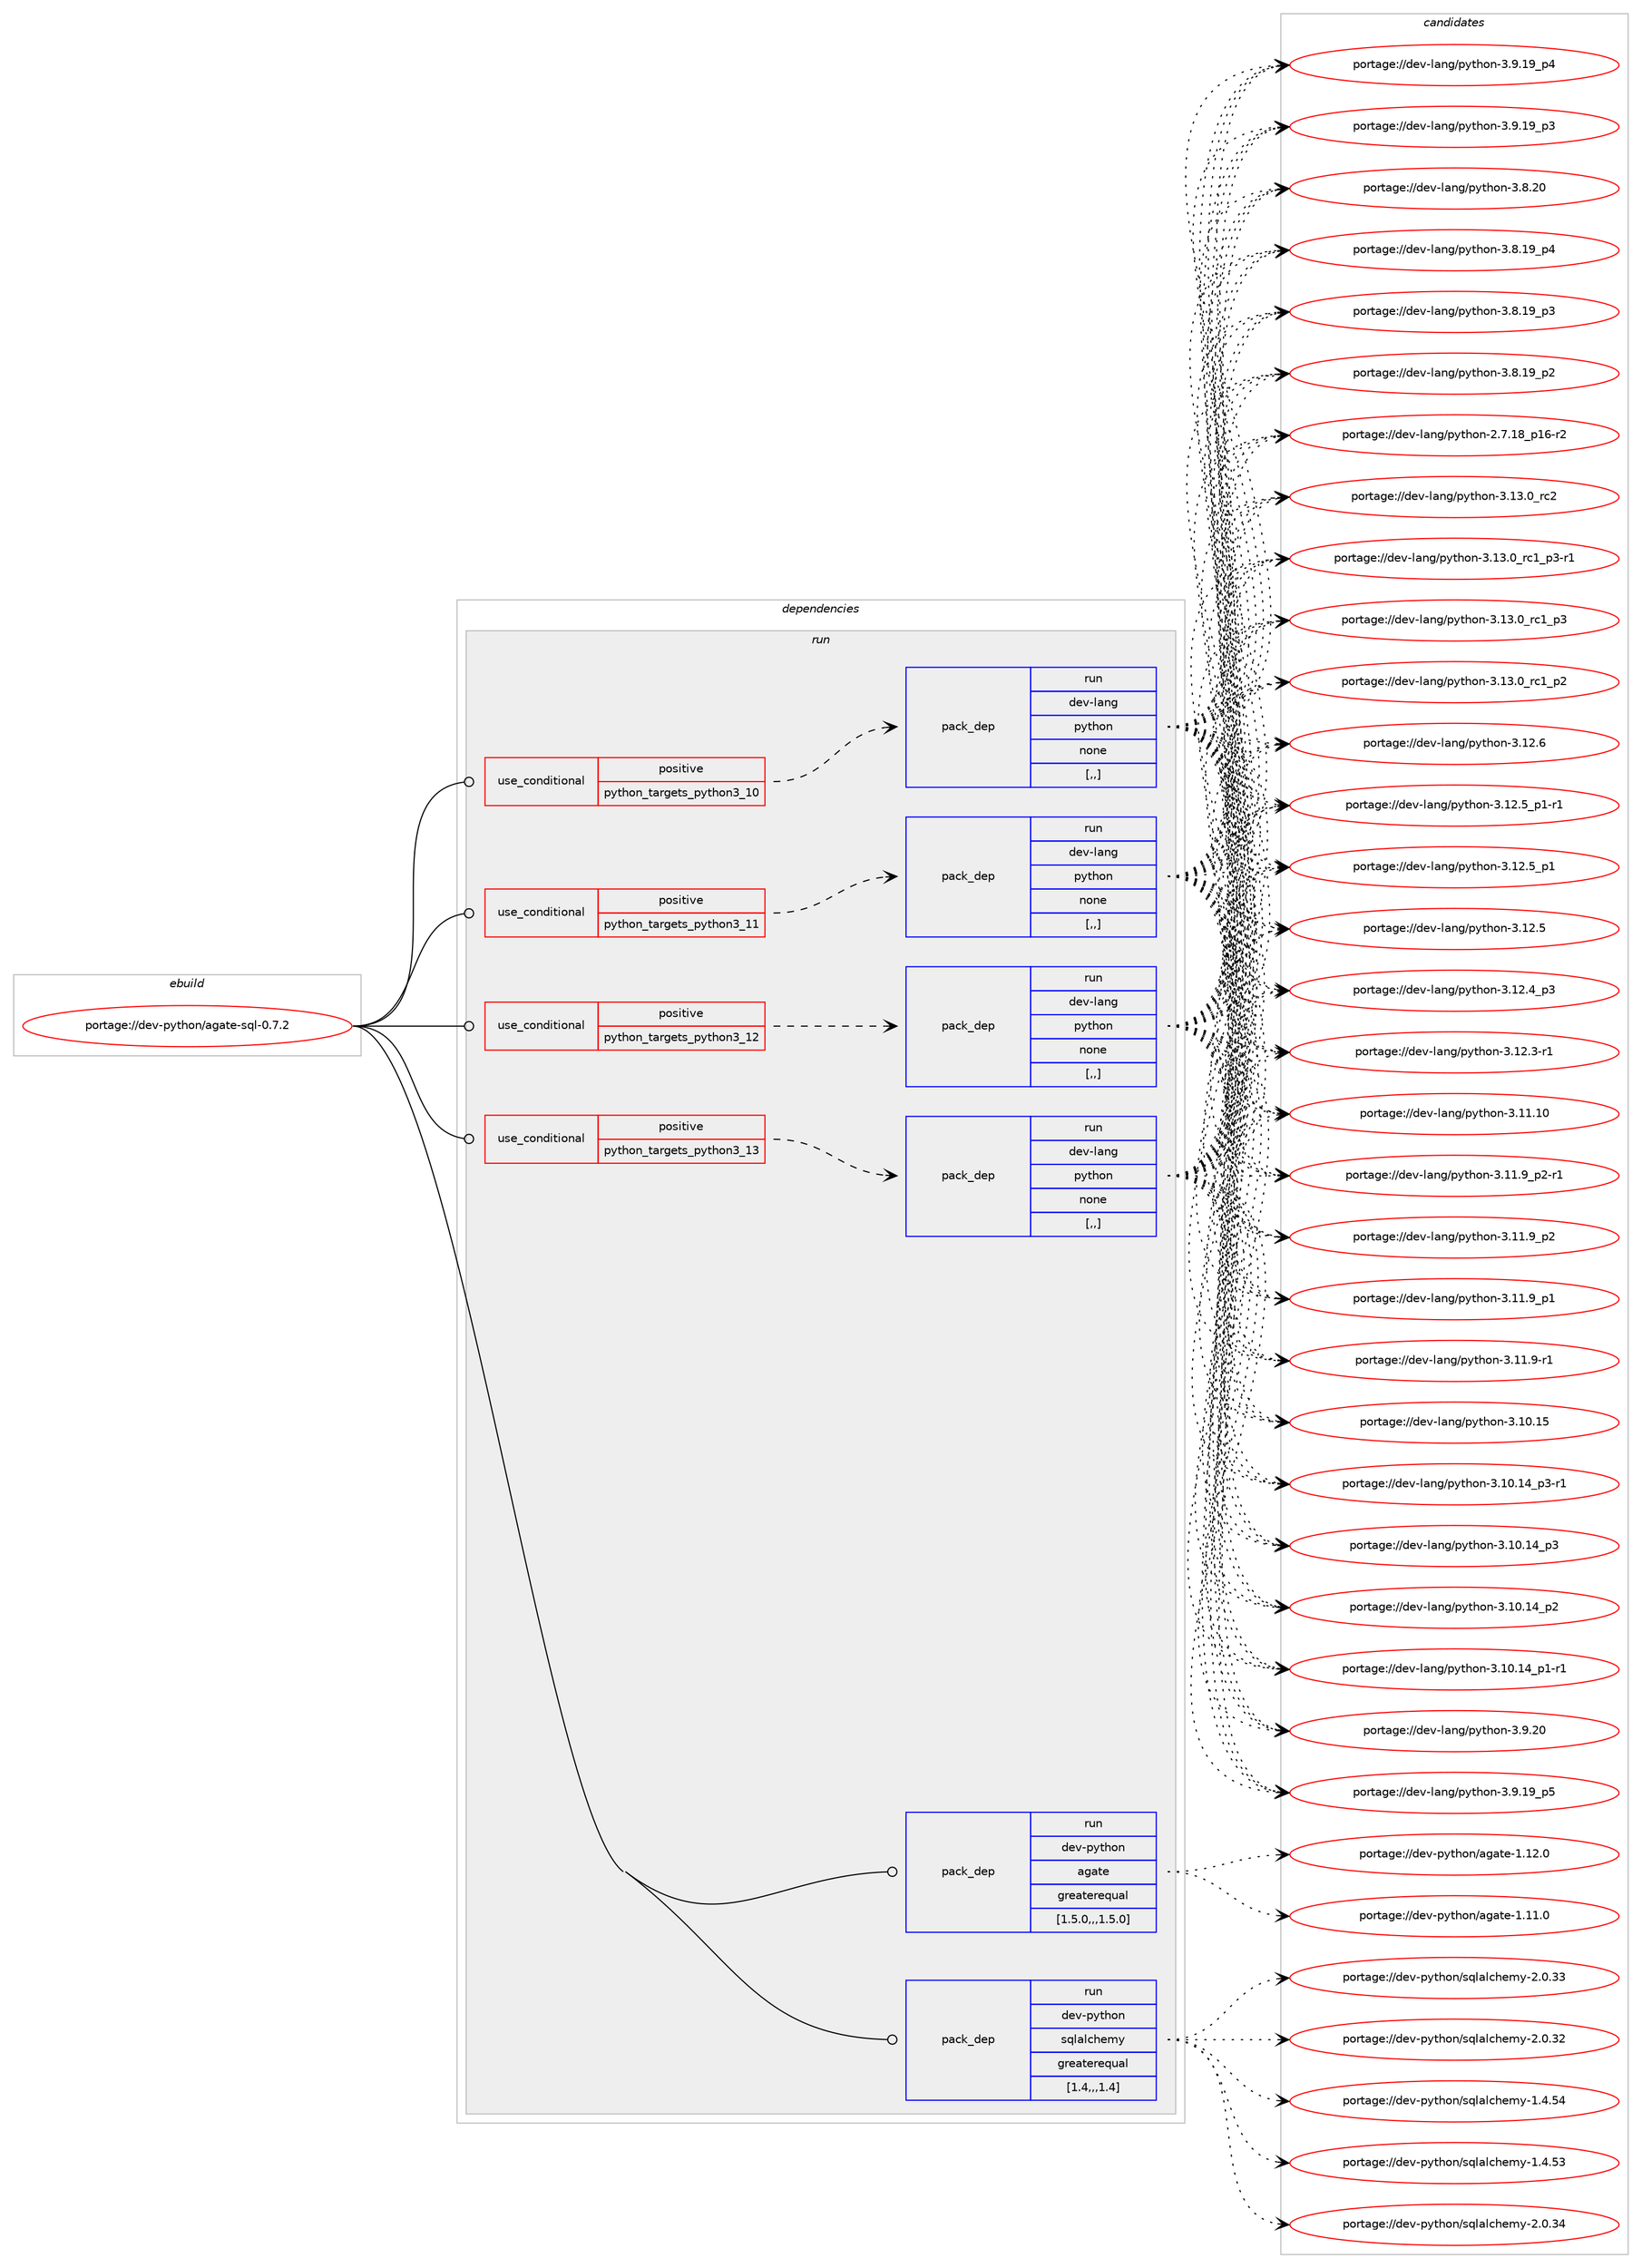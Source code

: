 digraph prolog {

# *************
# Graph options
# *************

newrank=true;
concentrate=true;
compound=true;
graph [rankdir=LR,fontname=Helvetica,fontsize=10,ranksep=1.5];#, ranksep=2.5, nodesep=0.2];
edge  [arrowhead=vee];
node  [fontname=Helvetica,fontsize=10];

# **********
# The ebuild
# **********

subgraph cluster_leftcol {
color=gray;
label=<<i>ebuild</i>>;
id [label="portage://dev-python/agate-sql-0.7.2", color=red, width=4, href="../dev-python/agate-sql-0.7.2.svg"];
}

# ****************
# The dependencies
# ****************

subgraph cluster_midcol {
color=gray;
label=<<i>dependencies</i>>;
subgraph cluster_compile {
fillcolor="#eeeeee";
style=filled;
label=<<i>compile</i>>;
}
subgraph cluster_compileandrun {
fillcolor="#eeeeee";
style=filled;
label=<<i>compile and run</i>>;
}
subgraph cluster_run {
fillcolor="#eeeeee";
style=filled;
label=<<i>run</i>>;
subgraph cond160978 {
dependency635708 [label=<<TABLE BORDER="0" CELLBORDER="1" CELLSPACING="0" CELLPADDING="4"><TR><TD ROWSPAN="3" CELLPADDING="10">use_conditional</TD></TR><TR><TD>positive</TD></TR><TR><TD>python_targets_python3_10</TD></TR></TABLE>>, shape=none, color=red];
subgraph pack469916 {
dependency635709 [label=<<TABLE BORDER="0" CELLBORDER="1" CELLSPACING="0" CELLPADDING="4" WIDTH="220"><TR><TD ROWSPAN="6" CELLPADDING="30">pack_dep</TD></TR><TR><TD WIDTH="110">run</TD></TR><TR><TD>dev-lang</TD></TR><TR><TD>python</TD></TR><TR><TD>none</TD></TR><TR><TD>[,,]</TD></TR></TABLE>>, shape=none, color=blue];
}
dependency635708:e -> dependency635709:w [weight=20,style="dashed",arrowhead="vee"];
}
id:e -> dependency635708:w [weight=20,style="solid",arrowhead="odot"];
subgraph cond160979 {
dependency635710 [label=<<TABLE BORDER="0" CELLBORDER="1" CELLSPACING="0" CELLPADDING="4"><TR><TD ROWSPAN="3" CELLPADDING="10">use_conditional</TD></TR><TR><TD>positive</TD></TR><TR><TD>python_targets_python3_11</TD></TR></TABLE>>, shape=none, color=red];
subgraph pack469917 {
dependency635711 [label=<<TABLE BORDER="0" CELLBORDER="1" CELLSPACING="0" CELLPADDING="4" WIDTH="220"><TR><TD ROWSPAN="6" CELLPADDING="30">pack_dep</TD></TR><TR><TD WIDTH="110">run</TD></TR><TR><TD>dev-lang</TD></TR><TR><TD>python</TD></TR><TR><TD>none</TD></TR><TR><TD>[,,]</TD></TR></TABLE>>, shape=none, color=blue];
}
dependency635710:e -> dependency635711:w [weight=20,style="dashed",arrowhead="vee"];
}
id:e -> dependency635710:w [weight=20,style="solid",arrowhead="odot"];
subgraph cond160980 {
dependency635712 [label=<<TABLE BORDER="0" CELLBORDER="1" CELLSPACING="0" CELLPADDING="4"><TR><TD ROWSPAN="3" CELLPADDING="10">use_conditional</TD></TR><TR><TD>positive</TD></TR><TR><TD>python_targets_python3_12</TD></TR></TABLE>>, shape=none, color=red];
subgraph pack469918 {
dependency635713 [label=<<TABLE BORDER="0" CELLBORDER="1" CELLSPACING="0" CELLPADDING="4" WIDTH="220"><TR><TD ROWSPAN="6" CELLPADDING="30">pack_dep</TD></TR><TR><TD WIDTH="110">run</TD></TR><TR><TD>dev-lang</TD></TR><TR><TD>python</TD></TR><TR><TD>none</TD></TR><TR><TD>[,,]</TD></TR></TABLE>>, shape=none, color=blue];
}
dependency635712:e -> dependency635713:w [weight=20,style="dashed",arrowhead="vee"];
}
id:e -> dependency635712:w [weight=20,style="solid",arrowhead="odot"];
subgraph cond160981 {
dependency635714 [label=<<TABLE BORDER="0" CELLBORDER="1" CELLSPACING="0" CELLPADDING="4"><TR><TD ROWSPAN="3" CELLPADDING="10">use_conditional</TD></TR><TR><TD>positive</TD></TR><TR><TD>python_targets_python3_13</TD></TR></TABLE>>, shape=none, color=red];
subgraph pack469919 {
dependency635715 [label=<<TABLE BORDER="0" CELLBORDER="1" CELLSPACING="0" CELLPADDING="4" WIDTH="220"><TR><TD ROWSPAN="6" CELLPADDING="30">pack_dep</TD></TR><TR><TD WIDTH="110">run</TD></TR><TR><TD>dev-lang</TD></TR><TR><TD>python</TD></TR><TR><TD>none</TD></TR><TR><TD>[,,]</TD></TR></TABLE>>, shape=none, color=blue];
}
dependency635714:e -> dependency635715:w [weight=20,style="dashed",arrowhead="vee"];
}
id:e -> dependency635714:w [weight=20,style="solid",arrowhead="odot"];
subgraph pack469920 {
dependency635716 [label=<<TABLE BORDER="0" CELLBORDER="1" CELLSPACING="0" CELLPADDING="4" WIDTH="220"><TR><TD ROWSPAN="6" CELLPADDING="30">pack_dep</TD></TR><TR><TD WIDTH="110">run</TD></TR><TR><TD>dev-python</TD></TR><TR><TD>agate</TD></TR><TR><TD>greaterequal</TD></TR><TR><TD>[1.5.0,,,1.5.0]</TD></TR></TABLE>>, shape=none, color=blue];
}
id:e -> dependency635716:w [weight=20,style="solid",arrowhead="odot"];
subgraph pack469921 {
dependency635717 [label=<<TABLE BORDER="0" CELLBORDER="1" CELLSPACING="0" CELLPADDING="4" WIDTH="220"><TR><TD ROWSPAN="6" CELLPADDING="30">pack_dep</TD></TR><TR><TD WIDTH="110">run</TD></TR><TR><TD>dev-python</TD></TR><TR><TD>sqlalchemy</TD></TR><TR><TD>greaterequal</TD></TR><TR><TD>[1.4,,,1.4]</TD></TR></TABLE>>, shape=none, color=blue];
}
id:e -> dependency635717:w [weight=20,style="solid",arrowhead="odot"];
}
}

# **************
# The candidates
# **************

subgraph cluster_choices {
rank=same;
color=gray;
label=<<i>candidates</i>>;

subgraph choice469916 {
color=black;
nodesep=1;
choice10010111845108971101034711212111610411111045514649514648951149950 [label="portage://dev-lang/python-3.13.0_rc2", color=red, width=4,href="../dev-lang/python-3.13.0_rc2.svg"];
choice1001011184510897110103471121211161041111104551464951464895114994995112514511449 [label="portage://dev-lang/python-3.13.0_rc1_p3-r1", color=red, width=4,href="../dev-lang/python-3.13.0_rc1_p3-r1.svg"];
choice100101118451089711010347112121116104111110455146495146489511499499511251 [label="portage://dev-lang/python-3.13.0_rc1_p3", color=red, width=4,href="../dev-lang/python-3.13.0_rc1_p3.svg"];
choice100101118451089711010347112121116104111110455146495146489511499499511250 [label="portage://dev-lang/python-3.13.0_rc1_p2", color=red, width=4,href="../dev-lang/python-3.13.0_rc1_p2.svg"];
choice10010111845108971101034711212111610411111045514649504654 [label="portage://dev-lang/python-3.12.6", color=red, width=4,href="../dev-lang/python-3.12.6.svg"];
choice1001011184510897110103471121211161041111104551464950465395112494511449 [label="portage://dev-lang/python-3.12.5_p1-r1", color=red, width=4,href="../dev-lang/python-3.12.5_p1-r1.svg"];
choice100101118451089711010347112121116104111110455146495046539511249 [label="portage://dev-lang/python-3.12.5_p1", color=red, width=4,href="../dev-lang/python-3.12.5_p1.svg"];
choice10010111845108971101034711212111610411111045514649504653 [label="portage://dev-lang/python-3.12.5", color=red, width=4,href="../dev-lang/python-3.12.5.svg"];
choice100101118451089711010347112121116104111110455146495046529511251 [label="portage://dev-lang/python-3.12.4_p3", color=red, width=4,href="../dev-lang/python-3.12.4_p3.svg"];
choice100101118451089711010347112121116104111110455146495046514511449 [label="portage://dev-lang/python-3.12.3-r1", color=red, width=4,href="../dev-lang/python-3.12.3-r1.svg"];
choice1001011184510897110103471121211161041111104551464949464948 [label="portage://dev-lang/python-3.11.10", color=red, width=4,href="../dev-lang/python-3.11.10.svg"];
choice1001011184510897110103471121211161041111104551464949465795112504511449 [label="portage://dev-lang/python-3.11.9_p2-r1", color=red, width=4,href="../dev-lang/python-3.11.9_p2-r1.svg"];
choice100101118451089711010347112121116104111110455146494946579511250 [label="portage://dev-lang/python-3.11.9_p2", color=red, width=4,href="../dev-lang/python-3.11.9_p2.svg"];
choice100101118451089711010347112121116104111110455146494946579511249 [label="portage://dev-lang/python-3.11.9_p1", color=red, width=4,href="../dev-lang/python-3.11.9_p1.svg"];
choice100101118451089711010347112121116104111110455146494946574511449 [label="portage://dev-lang/python-3.11.9-r1", color=red, width=4,href="../dev-lang/python-3.11.9-r1.svg"];
choice1001011184510897110103471121211161041111104551464948464953 [label="portage://dev-lang/python-3.10.15", color=red, width=4,href="../dev-lang/python-3.10.15.svg"];
choice100101118451089711010347112121116104111110455146494846495295112514511449 [label="portage://dev-lang/python-3.10.14_p3-r1", color=red, width=4,href="../dev-lang/python-3.10.14_p3-r1.svg"];
choice10010111845108971101034711212111610411111045514649484649529511251 [label="portage://dev-lang/python-3.10.14_p3", color=red, width=4,href="../dev-lang/python-3.10.14_p3.svg"];
choice10010111845108971101034711212111610411111045514649484649529511250 [label="portage://dev-lang/python-3.10.14_p2", color=red, width=4,href="../dev-lang/python-3.10.14_p2.svg"];
choice100101118451089711010347112121116104111110455146494846495295112494511449 [label="portage://dev-lang/python-3.10.14_p1-r1", color=red, width=4,href="../dev-lang/python-3.10.14_p1-r1.svg"];
choice10010111845108971101034711212111610411111045514657465048 [label="portage://dev-lang/python-3.9.20", color=red, width=4,href="../dev-lang/python-3.9.20.svg"];
choice100101118451089711010347112121116104111110455146574649579511253 [label="portage://dev-lang/python-3.9.19_p5", color=red, width=4,href="../dev-lang/python-3.9.19_p5.svg"];
choice100101118451089711010347112121116104111110455146574649579511252 [label="portage://dev-lang/python-3.9.19_p4", color=red, width=4,href="../dev-lang/python-3.9.19_p4.svg"];
choice100101118451089711010347112121116104111110455146574649579511251 [label="portage://dev-lang/python-3.9.19_p3", color=red, width=4,href="../dev-lang/python-3.9.19_p3.svg"];
choice10010111845108971101034711212111610411111045514656465048 [label="portage://dev-lang/python-3.8.20", color=red, width=4,href="../dev-lang/python-3.8.20.svg"];
choice100101118451089711010347112121116104111110455146564649579511252 [label="portage://dev-lang/python-3.8.19_p4", color=red, width=4,href="../dev-lang/python-3.8.19_p4.svg"];
choice100101118451089711010347112121116104111110455146564649579511251 [label="portage://dev-lang/python-3.8.19_p3", color=red, width=4,href="../dev-lang/python-3.8.19_p3.svg"];
choice100101118451089711010347112121116104111110455146564649579511250 [label="portage://dev-lang/python-3.8.19_p2", color=red, width=4,href="../dev-lang/python-3.8.19_p2.svg"];
choice100101118451089711010347112121116104111110455046554649569511249544511450 [label="portage://dev-lang/python-2.7.18_p16-r2", color=red, width=4,href="../dev-lang/python-2.7.18_p16-r2.svg"];
dependency635709:e -> choice10010111845108971101034711212111610411111045514649514648951149950:w [style=dotted,weight="100"];
dependency635709:e -> choice1001011184510897110103471121211161041111104551464951464895114994995112514511449:w [style=dotted,weight="100"];
dependency635709:e -> choice100101118451089711010347112121116104111110455146495146489511499499511251:w [style=dotted,weight="100"];
dependency635709:e -> choice100101118451089711010347112121116104111110455146495146489511499499511250:w [style=dotted,weight="100"];
dependency635709:e -> choice10010111845108971101034711212111610411111045514649504654:w [style=dotted,weight="100"];
dependency635709:e -> choice1001011184510897110103471121211161041111104551464950465395112494511449:w [style=dotted,weight="100"];
dependency635709:e -> choice100101118451089711010347112121116104111110455146495046539511249:w [style=dotted,weight="100"];
dependency635709:e -> choice10010111845108971101034711212111610411111045514649504653:w [style=dotted,weight="100"];
dependency635709:e -> choice100101118451089711010347112121116104111110455146495046529511251:w [style=dotted,weight="100"];
dependency635709:e -> choice100101118451089711010347112121116104111110455146495046514511449:w [style=dotted,weight="100"];
dependency635709:e -> choice1001011184510897110103471121211161041111104551464949464948:w [style=dotted,weight="100"];
dependency635709:e -> choice1001011184510897110103471121211161041111104551464949465795112504511449:w [style=dotted,weight="100"];
dependency635709:e -> choice100101118451089711010347112121116104111110455146494946579511250:w [style=dotted,weight="100"];
dependency635709:e -> choice100101118451089711010347112121116104111110455146494946579511249:w [style=dotted,weight="100"];
dependency635709:e -> choice100101118451089711010347112121116104111110455146494946574511449:w [style=dotted,weight="100"];
dependency635709:e -> choice1001011184510897110103471121211161041111104551464948464953:w [style=dotted,weight="100"];
dependency635709:e -> choice100101118451089711010347112121116104111110455146494846495295112514511449:w [style=dotted,weight="100"];
dependency635709:e -> choice10010111845108971101034711212111610411111045514649484649529511251:w [style=dotted,weight="100"];
dependency635709:e -> choice10010111845108971101034711212111610411111045514649484649529511250:w [style=dotted,weight="100"];
dependency635709:e -> choice100101118451089711010347112121116104111110455146494846495295112494511449:w [style=dotted,weight="100"];
dependency635709:e -> choice10010111845108971101034711212111610411111045514657465048:w [style=dotted,weight="100"];
dependency635709:e -> choice100101118451089711010347112121116104111110455146574649579511253:w [style=dotted,weight="100"];
dependency635709:e -> choice100101118451089711010347112121116104111110455146574649579511252:w [style=dotted,weight="100"];
dependency635709:e -> choice100101118451089711010347112121116104111110455146574649579511251:w [style=dotted,weight="100"];
dependency635709:e -> choice10010111845108971101034711212111610411111045514656465048:w [style=dotted,weight="100"];
dependency635709:e -> choice100101118451089711010347112121116104111110455146564649579511252:w [style=dotted,weight="100"];
dependency635709:e -> choice100101118451089711010347112121116104111110455146564649579511251:w [style=dotted,weight="100"];
dependency635709:e -> choice100101118451089711010347112121116104111110455146564649579511250:w [style=dotted,weight="100"];
dependency635709:e -> choice100101118451089711010347112121116104111110455046554649569511249544511450:w [style=dotted,weight="100"];
}
subgraph choice469917 {
color=black;
nodesep=1;
choice10010111845108971101034711212111610411111045514649514648951149950 [label="portage://dev-lang/python-3.13.0_rc2", color=red, width=4,href="../dev-lang/python-3.13.0_rc2.svg"];
choice1001011184510897110103471121211161041111104551464951464895114994995112514511449 [label="portage://dev-lang/python-3.13.0_rc1_p3-r1", color=red, width=4,href="../dev-lang/python-3.13.0_rc1_p3-r1.svg"];
choice100101118451089711010347112121116104111110455146495146489511499499511251 [label="portage://dev-lang/python-3.13.0_rc1_p3", color=red, width=4,href="../dev-lang/python-3.13.0_rc1_p3.svg"];
choice100101118451089711010347112121116104111110455146495146489511499499511250 [label="portage://dev-lang/python-3.13.0_rc1_p2", color=red, width=4,href="../dev-lang/python-3.13.0_rc1_p2.svg"];
choice10010111845108971101034711212111610411111045514649504654 [label="portage://dev-lang/python-3.12.6", color=red, width=4,href="../dev-lang/python-3.12.6.svg"];
choice1001011184510897110103471121211161041111104551464950465395112494511449 [label="portage://dev-lang/python-3.12.5_p1-r1", color=red, width=4,href="../dev-lang/python-3.12.5_p1-r1.svg"];
choice100101118451089711010347112121116104111110455146495046539511249 [label="portage://dev-lang/python-3.12.5_p1", color=red, width=4,href="../dev-lang/python-3.12.5_p1.svg"];
choice10010111845108971101034711212111610411111045514649504653 [label="portage://dev-lang/python-3.12.5", color=red, width=4,href="../dev-lang/python-3.12.5.svg"];
choice100101118451089711010347112121116104111110455146495046529511251 [label="portage://dev-lang/python-3.12.4_p3", color=red, width=4,href="../dev-lang/python-3.12.4_p3.svg"];
choice100101118451089711010347112121116104111110455146495046514511449 [label="portage://dev-lang/python-3.12.3-r1", color=red, width=4,href="../dev-lang/python-3.12.3-r1.svg"];
choice1001011184510897110103471121211161041111104551464949464948 [label="portage://dev-lang/python-3.11.10", color=red, width=4,href="../dev-lang/python-3.11.10.svg"];
choice1001011184510897110103471121211161041111104551464949465795112504511449 [label="portage://dev-lang/python-3.11.9_p2-r1", color=red, width=4,href="../dev-lang/python-3.11.9_p2-r1.svg"];
choice100101118451089711010347112121116104111110455146494946579511250 [label="portage://dev-lang/python-3.11.9_p2", color=red, width=4,href="../dev-lang/python-3.11.9_p2.svg"];
choice100101118451089711010347112121116104111110455146494946579511249 [label="portage://dev-lang/python-3.11.9_p1", color=red, width=4,href="../dev-lang/python-3.11.9_p1.svg"];
choice100101118451089711010347112121116104111110455146494946574511449 [label="portage://dev-lang/python-3.11.9-r1", color=red, width=4,href="../dev-lang/python-3.11.9-r1.svg"];
choice1001011184510897110103471121211161041111104551464948464953 [label="portage://dev-lang/python-3.10.15", color=red, width=4,href="../dev-lang/python-3.10.15.svg"];
choice100101118451089711010347112121116104111110455146494846495295112514511449 [label="portage://dev-lang/python-3.10.14_p3-r1", color=red, width=4,href="../dev-lang/python-3.10.14_p3-r1.svg"];
choice10010111845108971101034711212111610411111045514649484649529511251 [label="portage://dev-lang/python-3.10.14_p3", color=red, width=4,href="../dev-lang/python-3.10.14_p3.svg"];
choice10010111845108971101034711212111610411111045514649484649529511250 [label="portage://dev-lang/python-3.10.14_p2", color=red, width=4,href="../dev-lang/python-3.10.14_p2.svg"];
choice100101118451089711010347112121116104111110455146494846495295112494511449 [label="portage://dev-lang/python-3.10.14_p1-r1", color=red, width=4,href="../dev-lang/python-3.10.14_p1-r1.svg"];
choice10010111845108971101034711212111610411111045514657465048 [label="portage://dev-lang/python-3.9.20", color=red, width=4,href="../dev-lang/python-3.9.20.svg"];
choice100101118451089711010347112121116104111110455146574649579511253 [label="portage://dev-lang/python-3.9.19_p5", color=red, width=4,href="../dev-lang/python-3.9.19_p5.svg"];
choice100101118451089711010347112121116104111110455146574649579511252 [label="portage://dev-lang/python-3.9.19_p4", color=red, width=4,href="../dev-lang/python-3.9.19_p4.svg"];
choice100101118451089711010347112121116104111110455146574649579511251 [label="portage://dev-lang/python-3.9.19_p3", color=red, width=4,href="../dev-lang/python-3.9.19_p3.svg"];
choice10010111845108971101034711212111610411111045514656465048 [label="portage://dev-lang/python-3.8.20", color=red, width=4,href="../dev-lang/python-3.8.20.svg"];
choice100101118451089711010347112121116104111110455146564649579511252 [label="portage://dev-lang/python-3.8.19_p4", color=red, width=4,href="../dev-lang/python-3.8.19_p4.svg"];
choice100101118451089711010347112121116104111110455146564649579511251 [label="portage://dev-lang/python-3.8.19_p3", color=red, width=4,href="../dev-lang/python-3.8.19_p3.svg"];
choice100101118451089711010347112121116104111110455146564649579511250 [label="portage://dev-lang/python-3.8.19_p2", color=red, width=4,href="../dev-lang/python-3.8.19_p2.svg"];
choice100101118451089711010347112121116104111110455046554649569511249544511450 [label="portage://dev-lang/python-2.7.18_p16-r2", color=red, width=4,href="../dev-lang/python-2.7.18_p16-r2.svg"];
dependency635711:e -> choice10010111845108971101034711212111610411111045514649514648951149950:w [style=dotted,weight="100"];
dependency635711:e -> choice1001011184510897110103471121211161041111104551464951464895114994995112514511449:w [style=dotted,weight="100"];
dependency635711:e -> choice100101118451089711010347112121116104111110455146495146489511499499511251:w [style=dotted,weight="100"];
dependency635711:e -> choice100101118451089711010347112121116104111110455146495146489511499499511250:w [style=dotted,weight="100"];
dependency635711:e -> choice10010111845108971101034711212111610411111045514649504654:w [style=dotted,weight="100"];
dependency635711:e -> choice1001011184510897110103471121211161041111104551464950465395112494511449:w [style=dotted,weight="100"];
dependency635711:e -> choice100101118451089711010347112121116104111110455146495046539511249:w [style=dotted,weight="100"];
dependency635711:e -> choice10010111845108971101034711212111610411111045514649504653:w [style=dotted,weight="100"];
dependency635711:e -> choice100101118451089711010347112121116104111110455146495046529511251:w [style=dotted,weight="100"];
dependency635711:e -> choice100101118451089711010347112121116104111110455146495046514511449:w [style=dotted,weight="100"];
dependency635711:e -> choice1001011184510897110103471121211161041111104551464949464948:w [style=dotted,weight="100"];
dependency635711:e -> choice1001011184510897110103471121211161041111104551464949465795112504511449:w [style=dotted,weight="100"];
dependency635711:e -> choice100101118451089711010347112121116104111110455146494946579511250:w [style=dotted,weight="100"];
dependency635711:e -> choice100101118451089711010347112121116104111110455146494946579511249:w [style=dotted,weight="100"];
dependency635711:e -> choice100101118451089711010347112121116104111110455146494946574511449:w [style=dotted,weight="100"];
dependency635711:e -> choice1001011184510897110103471121211161041111104551464948464953:w [style=dotted,weight="100"];
dependency635711:e -> choice100101118451089711010347112121116104111110455146494846495295112514511449:w [style=dotted,weight="100"];
dependency635711:e -> choice10010111845108971101034711212111610411111045514649484649529511251:w [style=dotted,weight="100"];
dependency635711:e -> choice10010111845108971101034711212111610411111045514649484649529511250:w [style=dotted,weight="100"];
dependency635711:e -> choice100101118451089711010347112121116104111110455146494846495295112494511449:w [style=dotted,weight="100"];
dependency635711:e -> choice10010111845108971101034711212111610411111045514657465048:w [style=dotted,weight="100"];
dependency635711:e -> choice100101118451089711010347112121116104111110455146574649579511253:w [style=dotted,weight="100"];
dependency635711:e -> choice100101118451089711010347112121116104111110455146574649579511252:w [style=dotted,weight="100"];
dependency635711:e -> choice100101118451089711010347112121116104111110455146574649579511251:w [style=dotted,weight="100"];
dependency635711:e -> choice10010111845108971101034711212111610411111045514656465048:w [style=dotted,weight="100"];
dependency635711:e -> choice100101118451089711010347112121116104111110455146564649579511252:w [style=dotted,weight="100"];
dependency635711:e -> choice100101118451089711010347112121116104111110455146564649579511251:w [style=dotted,weight="100"];
dependency635711:e -> choice100101118451089711010347112121116104111110455146564649579511250:w [style=dotted,weight="100"];
dependency635711:e -> choice100101118451089711010347112121116104111110455046554649569511249544511450:w [style=dotted,weight="100"];
}
subgraph choice469918 {
color=black;
nodesep=1;
choice10010111845108971101034711212111610411111045514649514648951149950 [label="portage://dev-lang/python-3.13.0_rc2", color=red, width=4,href="../dev-lang/python-3.13.0_rc2.svg"];
choice1001011184510897110103471121211161041111104551464951464895114994995112514511449 [label="portage://dev-lang/python-3.13.0_rc1_p3-r1", color=red, width=4,href="../dev-lang/python-3.13.0_rc1_p3-r1.svg"];
choice100101118451089711010347112121116104111110455146495146489511499499511251 [label="portage://dev-lang/python-3.13.0_rc1_p3", color=red, width=4,href="../dev-lang/python-3.13.0_rc1_p3.svg"];
choice100101118451089711010347112121116104111110455146495146489511499499511250 [label="portage://dev-lang/python-3.13.0_rc1_p2", color=red, width=4,href="../dev-lang/python-3.13.0_rc1_p2.svg"];
choice10010111845108971101034711212111610411111045514649504654 [label="portage://dev-lang/python-3.12.6", color=red, width=4,href="../dev-lang/python-3.12.6.svg"];
choice1001011184510897110103471121211161041111104551464950465395112494511449 [label="portage://dev-lang/python-3.12.5_p1-r1", color=red, width=4,href="../dev-lang/python-3.12.5_p1-r1.svg"];
choice100101118451089711010347112121116104111110455146495046539511249 [label="portage://dev-lang/python-3.12.5_p1", color=red, width=4,href="../dev-lang/python-3.12.5_p1.svg"];
choice10010111845108971101034711212111610411111045514649504653 [label="portage://dev-lang/python-3.12.5", color=red, width=4,href="../dev-lang/python-3.12.5.svg"];
choice100101118451089711010347112121116104111110455146495046529511251 [label="portage://dev-lang/python-3.12.4_p3", color=red, width=4,href="../dev-lang/python-3.12.4_p3.svg"];
choice100101118451089711010347112121116104111110455146495046514511449 [label="portage://dev-lang/python-3.12.3-r1", color=red, width=4,href="../dev-lang/python-3.12.3-r1.svg"];
choice1001011184510897110103471121211161041111104551464949464948 [label="portage://dev-lang/python-3.11.10", color=red, width=4,href="../dev-lang/python-3.11.10.svg"];
choice1001011184510897110103471121211161041111104551464949465795112504511449 [label="portage://dev-lang/python-3.11.9_p2-r1", color=red, width=4,href="../dev-lang/python-3.11.9_p2-r1.svg"];
choice100101118451089711010347112121116104111110455146494946579511250 [label="portage://dev-lang/python-3.11.9_p2", color=red, width=4,href="../dev-lang/python-3.11.9_p2.svg"];
choice100101118451089711010347112121116104111110455146494946579511249 [label="portage://dev-lang/python-3.11.9_p1", color=red, width=4,href="../dev-lang/python-3.11.9_p1.svg"];
choice100101118451089711010347112121116104111110455146494946574511449 [label="portage://dev-lang/python-3.11.9-r1", color=red, width=4,href="../dev-lang/python-3.11.9-r1.svg"];
choice1001011184510897110103471121211161041111104551464948464953 [label="portage://dev-lang/python-3.10.15", color=red, width=4,href="../dev-lang/python-3.10.15.svg"];
choice100101118451089711010347112121116104111110455146494846495295112514511449 [label="portage://dev-lang/python-3.10.14_p3-r1", color=red, width=4,href="../dev-lang/python-3.10.14_p3-r1.svg"];
choice10010111845108971101034711212111610411111045514649484649529511251 [label="portage://dev-lang/python-3.10.14_p3", color=red, width=4,href="../dev-lang/python-3.10.14_p3.svg"];
choice10010111845108971101034711212111610411111045514649484649529511250 [label="portage://dev-lang/python-3.10.14_p2", color=red, width=4,href="../dev-lang/python-3.10.14_p2.svg"];
choice100101118451089711010347112121116104111110455146494846495295112494511449 [label="portage://dev-lang/python-3.10.14_p1-r1", color=red, width=4,href="../dev-lang/python-3.10.14_p1-r1.svg"];
choice10010111845108971101034711212111610411111045514657465048 [label="portage://dev-lang/python-3.9.20", color=red, width=4,href="../dev-lang/python-3.9.20.svg"];
choice100101118451089711010347112121116104111110455146574649579511253 [label="portage://dev-lang/python-3.9.19_p5", color=red, width=4,href="../dev-lang/python-3.9.19_p5.svg"];
choice100101118451089711010347112121116104111110455146574649579511252 [label="portage://dev-lang/python-3.9.19_p4", color=red, width=4,href="../dev-lang/python-3.9.19_p4.svg"];
choice100101118451089711010347112121116104111110455146574649579511251 [label="portage://dev-lang/python-3.9.19_p3", color=red, width=4,href="../dev-lang/python-3.9.19_p3.svg"];
choice10010111845108971101034711212111610411111045514656465048 [label="portage://dev-lang/python-3.8.20", color=red, width=4,href="../dev-lang/python-3.8.20.svg"];
choice100101118451089711010347112121116104111110455146564649579511252 [label="portage://dev-lang/python-3.8.19_p4", color=red, width=4,href="../dev-lang/python-3.8.19_p4.svg"];
choice100101118451089711010347112121116104111110455146564649579511251 [label="portage://dev-lang/python-3.8.19_p3", color=red, width=4,href="../dev-lang/python-3.8.19_p3.svg"];
choice100101118451089711010347112121116104111110455146564649579511250 [label="portage://dev-lang/python-3.8.19_p2", color=red, width=4,href="../dev-lang/python-3.8.19_p2.svg"];
choice100101118451089711010347112121116104111110455046554649569511249544511450 [label="portage://dev-lang/python-2.7.18_p16-r2", color=red, width=4,href="../dev-lang/python-2.7.18_p16-r2.svg"];
dependency635713:e -> choice10010111845108971101034711212111610411111045514649514648951149950:w [style=dotted,weight="100"];
dependency635713:e -> choice1001011184510897110103471121211161041111104551464951464895114994995112514511449:w [style=dotted,weight="100"];
dependency635713:e -> choice100101118451089711010347112121116104111110455146495146489511499499511251:w [style=dotted,weight="100"];
dependency635713:e -> choice100101118451089711010347112121116104111110455146495146489511499499511250:w [style=dotted,weight="100"];
dependency635713:e -> choice10010111845108971101034711212111610411111045514649504654:w [style=dotted,weight="100"];
dependency635713:e -> choice1001011184510897110103471121211161041111104551464950465395112494511449:w [style=dotted,weight="100"];
dependency635713:e -> choice100101118451089711010347112121116104111110455146495046539511249:w [style=dotted,weight="100"];
dependency635713:e -> choice10010111845108971101034711212111610411111045514649504653:w [style=dotted,weight="100"];
dependency635713:e -> choice100101118451089711010347112121116104111110455146495046529511251:w [style=dotted,weight="100"];
dependency635713:e -> choice100101118451089711010347112121116104111110455146495046514511449:w [style=dotted,weight="100"];
dependency635713:e -> choice1001011184510897110103471121211161041111104551464949464948:w [style=dotted,weight="100"];
dependency635713:e -> choice1001011184510897110103471121211161041111104551464949465795112504511449:w [style=dotted,weight="100"];
dependency635713:e -> choice100101118451089711010347112121116104111110455146494946579511250:w [style=dotted,weight="100"];
dependency635713:e -> choice100101118451089711010347112121116104111110455146494946579511249:w [style=dotted,weight="100"];
dependency635713:e -> choice100101118451089711010347112121116104111110455146494946574511449:w [style=dotted,weight="100"];
dependency635713:e -> choice1001011184510897110103471121211161041111104551464948464953:w [style=dotted,weight="100"];
dependency635713:e -> choice100101118451089711010347112121116104111110455146494846495295112514511449:w [style=dotted,weight="100"];
dependency635713:e -> choice10010111845108971101034711212111610411111045514649484649529511251:w [style=dotted,weight="100"];
dependency635713:e -> choice10010111845108971101034711212111610411111045514649484649529511250:w [style=dotted,weight="100"];
dependency635713:e -> choice100101118451089711010347112121116104111110455146494846495295112494511449:w [style=dotted,weight="100"];
dependency635713:e -> choice10010111845108971101034711212111610411111045514657465048:w [style=dotted,weight="100"];
dependency635713:e -> choice100101118451089711010347112121116104111110455146574649579511253:w [style=dotted,weight="100"];
dependency635713:e -> choice100101118451089711010347112121116104111110455146574649579511252:w [style=dotted,weight="100"];
dependency635713:e -> choice100101118451089711010347112121116104111110455146574649579511251:w [style=dotted,weight="100"];
dependency635713:e -> choice10010111845108971101034711212111610411111045514656465048:w [style=dotted,weight="100"];
dependency635713:e -> choice100101118451089711010347112121116104111110455146564649579511252:w [style=dotted,weight="100"];
dependency635713:e -> choice100101118451089711010347112121116104111110455146564649579511251:w [style=dotted,weight="100"];
dependency635713:e -> choice100101118451089711010347112121116104111110455146564649579511250:w [style=dotted,weight="100"];
dependency635713:e -> choice100101118451089711010347112121116104111110455046554649569511249544511450:w [style=dotted,weight="100"];
}
subgraph choice469919 {
color=black;
nodesep=1;
choice10010111845108971101034711212111610411111045514649514648951149950 [label="portage://dev-lang/python-3.13.0_rc2", color=red, width=4,href="../dev-lang/python-3.13.0_rc2.svg"];
choice1001011184510897110103471121211161041111104551464951464895114994995112514511449 [label="portage://dev-lang/python-3.13.0_rc1_p3-r1", color=red, width=4,href="../dev-lang/python-3.13.0_rc1_p3-r1.svg"];
choice100101118451089711010347112121116104111110455146495146489511499499511251 [label="portage://dev-lang/python-3.13.0_rc1_p3", color=red, width=4,href="../dev-lang/python-3.13.0_rc1_p3.svg"];
choice100101118451089711010347112121116104111110455146495146489511499499511250 [label="portage://dev-lang/python-3.13.0_rc1_p2", color=red, width=4,href="../dev-lang/python-3.13.0_rc1_p2.svg"];
choice10010111845108971101034711212111610411111045514649504654 [label="portage://dev-lang/python-3.12.6", color=red, width=4,href="../dev-lang/python-3.12.6.svg"];
choice1001011184510897110103471121211161041111104551464950465395112494511449 [label="portage://dev-lang/python-3.12.5_p1-r1", color=red, width=4,href="../dev-lang/python-3.12.5_p1-r1.svg"];
choice100101118451089711010347112121116104111110455146495046539511249 [label="portage://dev-lang/python-3.12.5_p1", color=red, width=4,href="../dev-lang/python-3.12.5_p1.svg"];
choice10010111845108971101034711212111610411111045514649504653 [label="portage://dev-lang/python-3.12.5", color=red, width=4,href="../dev-lang/python-3.12.5.svg"];
choice100101118451089711010347112121116104111110455146495046529511251 [label="portage://dev-lang/python-3.12.4_p3", color=red, width=4,href="../dev-lang/python-3.12.4_p3.svg"];
choice100101118451089711010347112121116104111110455146495046514511449 [label="portage://dev-lang/python-3.12.3-r1", color=red, width=4,href="../dev-lang/python-3.12.3-r1.svg"];
choice1001011184510897110103471121211161041111104551464949464948 [label="portage://dev-lang/python-3.11.10", color=red, width=4,href="../dev-lang/python-3.11.10.svg"];
choice1001011184510897110103471121211161041111104551464949465795112504511449 [label="portage://dev-lang/python-3.11.9_p2-r1", color=red, width=4,href="../dev-lang/python-3.11.9_p2-r1.svg"];
choice100101118451089711010347112121116104111110455146494946579511250 [label="portage://dev-lang/python-3.11.9_p2", color=red, width=4,href="../dev-lang/python-3.11.9_p2.svg"];
choice100101118451089711010347112121116104111110455146494946579511249 [label="portage://dev-lang/python-3.11.9_p1", color=red, width=4,href="../dev-lang/python-3.11.9_p1.svg"];
choice100101118451089711010347112121116104111110455146494946574511449 [label="portage://dev-lang/python-3.11.9-r1", color=red, width=4,href="../dev-lang/python-3.11.9-r1.svg"];
choice1001011184510897110103471121211161041111104551464948464953 [label="portage://dev-lang/python-3.10.15", color=red, width=4,href="../dev-lang/python-3.10.15.svg"];
choice100101118451089711010347112121116104111110455146494846495295112514511449 [label="portage://dev-lang/python-3.10.14_p3-r1", color=red, width=4,href="../dev-lang/python-3.10.14_p3-r1.svg"];
choice10010111845108971101034711212111610411111045514649484649529511251 [label="portage://dev-lang/python-3.10.14_p3", color=red, width=4,href="../dev-lang/python-3.10.14_p3.svg"];
choice10010111845108971101034711212111610411111045514649484649529511250 [label="portage://dev-lang/python-3.10.14_p2", color=red, width=4,href="../dev-lang/python-3.10.14_p2.svg"];
choice100101118451089711010347112121116104111110455146494846495295112494511449 [label="portage://dev-lang/python-3.10.14_p1-r1", color=red, width=4,href="../dev-lang/python-3.10.14_p1-r1.svg"];
choice10010111845108971101034711212111610411111045514657465048 [label="portage://dev-lang/python-3.9.20", color=red, width=4,href="../dev-lang/python-3.9.20.svg"];
choice100101118451089711010347112121116104111110455146574649579511253 [label="portage://dev-lang/python-3.9.19_p5", color=red, width=4,href="../dev-lang/python-3.9.19_p5.svg"];
choice100101118451089711010347112121116104111110455146574649579511252 [label="portage://dev-lang/python-3.9.19_p4", color=red, width=4,href="../dev-lang/python-3.9.19_p4.svg"];
choice100101118451089711010347112121116104111110455146574649579511251 [label="portage://dev-lang/python-3.9.19_p3", color=red, width=4,href="../dev-lang/python-3.9.19_p3.svg"];
choice10010111845108971101034711212111610411111045514656465048 [label="portage://dev-lang/python-3.8.20", color=red, width=4,href="../dev-lang/python-3.8.20.svg"];
choice100101118451089711010347112121116104111110455146564649579511252 [label="portage://dev-lang/python-3.8.19_p4", color=red, width=4,href="../dev-lang/python-3.8.19_p4.svg"];
choice100101118451089711010347112121116104111110455146564649579511251 [label="portage://dev-lang/python-3.8.19_p3", color=red, width=4,href="../dev-lang/python-3.8.19_p3.svg"];
choice100101118451089711010347112121116104111110455146564649579511250 [label="portage://dev-lang/python-3.8.19_p2", color=red, width=4,href="../dev-lang/python-3.8.19_p2.svg"];
choice100101118451089711010347112121116104111110455046554649569511249544511450 [label="portage://dev-lang/python-2.7.18_p16-r2", color=red, width=4,href="../dev-lang/python-2.7.18_p16-r2.svg"];
dependency635715:e -> choice10010111845108971101034711212111610411111045514649514648951149950:w [style=dotted,weight="100"];
dependency635715:e -> choice1001011184510897110103471121211161041111104551464951464895114994995112514511449:w [style=dotted,weight="100"];
dependency635715:e -> choice100101118451089711010347112121116104111110455146495146489511499499511251:w [style=dotted,weight="100"];
dependency635715:e -> choice100101118451089711010347112121116104111110455146495146489511499499511250:w [style=dotted,weight="100"];
dependency635715:e -> choice10010111845108971101034711212111610411111045514649504654:w [style=dotted,weight="100"];
dependency635715:e -> choice1001011184510897110103471121211161041111104551464950465395112494511449:w [style=dotted,weight="100"];
dependency635715:e -> choice100101118451089711010347112121116104111110455146495046539511249:w [style=dotted,weight="100"];
dependency635715:e -> choice10010111845108971101034711212111610411111045514649504653:w [style=dotted,weight="100"];
dependency635715:e -> choice100101118451089711010347112121116104111110455146495046529511251:w [style=dotted,weight="100"];
dependency635715:e -> choice100101118451089711010347112121116104111110455146495046514511449:w [style=dotted,weight="100"];
dependency635715:e -> choice1001011184510897110103471121211161041111104551464949464948:w [style=dotted,weight="100"];
dependency635715:e -> choice1001011184510897110103471121211161041111104551464949465795112504511449:w [style=dotted,weight="100"];
dependency635715:e -> choice100101118451089711010347112121116104111110455146494946579511250:w [style=dotted,weight="100"];
dependency635715:e -> choice100101118451089711010347112121116104111110455146494946579511249:w [style=dotted,weight="100"];
dependency635715:e -> choice100101118451089711010347112121116104111110455146494946574511449:w [style=dotted,weight="100"];
dependency635715:e -> choice1001011184510897110103471121211161041111104551464948464953:w [style=dotted,weight="100"];
dependency635715:e -> choice100101118451089711010347112121116104111110455146494846495295112514511449:w [style=dotted,weight="100"];
dependency635715:e -> choice10010111845108971101034711212111610411111045514649484649529511251:w [style=dotted,weight="100"];
dependency635715:e -> choice10010111845108971101034711212111610411111045514649484649529511250:w [style=dotted,weight="100"];
dependency635715:e -> choice100101118451089711010347112121116104111110455146494846495295112494511449:w [style=dotted,weight="100"];
dependency635715:e -> choice10010111845108971101034711212111610411111045514657465048:w [style=dotted,weight="100"];
dependency635715:e -> choice100101118451089711010347112121116104111110455146574649579511253:w [style=dotted,weight="100"];
dependency635715:e -> choice100101118451089711010347112121116104111110455146574649579511252:w [style=dotted,weight="100"];
dependency635715:e -> choice100101118451089711010347112121116104111110455146574649579511251:w [style=dotted,weight="100"];
dependency635715:e -> choice10010111845108971101034711212111610411111045514656465048:w [style=dotted,weight="100"];
dependency635715:e -> choice100101118451089711010347112121116104111110455146564649579511252:w [style=dotted,weight="100"];
dependency635715:e -> choice100101118451089711010347112121116104111110455146564649579511251:w [style=dotted,weight="100"];
dependency635715:e -> choice100101118451089711010347112121116104111110455146564649579511250:w [style=dotted,weight="100"];
dependency635715:e -> choice100101118451089711010347112121116104111110455046554649569511249544511450:w [style=dotted,weight="100"];
}
subgraph choice469920 {
color=black;
nodesep=1;
choice1001011184511212111610411111047971039711610145494649504648 [label="portage://dev-python/agate-1.12.0", color=red, width=4,href="../dev-python/agate-1.12.0.svg"];
choice1001011184511212111610411111047971039711610145494649494648 [label="portage://dev-python/agate-1.11.0", color=red, width=4,href="../dev-python/agate-1.11.0.svg"];
dependency635716:e -> choice1001011184511212111610411111047971039711610145494649504648:w [style=dotted,weight="100"];
dependency635716:e -> choice1001011184511212111610411111047971039711610145494649494648:w [style=dotted,weight="100"];
}
subgraph choice469921 {
color=black;
nodesep=1;
choice1001011184511212111610411111047115113108971089910410110912145504648465152 [label="portage://dev-python/sqlalchemy-2.0.34", color=red, width=4,href="../dev-python/sqlalchemy-2.0.34.svg"];
choice1001011184511212111610411111047115113108971089910410110912145504648465151 [label="portage://dev-python/sqlalchemy-2.0.33", color=red, width=4,href="../dev-python/sqlalchemy-2.0.33.svg"];
choice1001011184511212111610411111047115113108971089910410110912145504648465150 [label="portage://dev-python/sqlalchemy-2.0.32", color=red, width=4,href="../dev-python/sqlalchemy-2.0.32.svg"];
choice1001011184511212111610411111047115113108971089910410110912145494652465352 [label="portage://dev-python/sqlalchemy-1.4.54", color=red, width=4,href="../dev-python/sqlalchemy-1.4.54.svg"];
choice1001011184511212111610411111047115113108971089910410110912145494652465351 [label="portage://dev-python/sqlalchemy-1.4.53", color=red, width=4,href="../dev-python/sqlalchemy-1.4.53.svg"];
dependency635717:e -> choice1001011184511212111610411111047115113108971089910410110912145504648465152:w [style=dotted,weight="100"];
dependency635717:e -> choice1001011184511212111610411111047115113108971089910410110912145504648465151:w [style=dotted,weight="100"];
dependency635717:e -> choice1001011184511212111610411111047115113108971089910410110912145504648465150:w [style=dotted,weight="100"];
dependency635717:e -> choice1001011184511212111610411111047115113108971089910410110912145494652465352:w [style=dotted,weight="100"];
dependency635717:e -> choice1001011184511212111610411111047115113108971089910410110912145494652465351:w [style=dotted,weight="100"];
}
}

}

